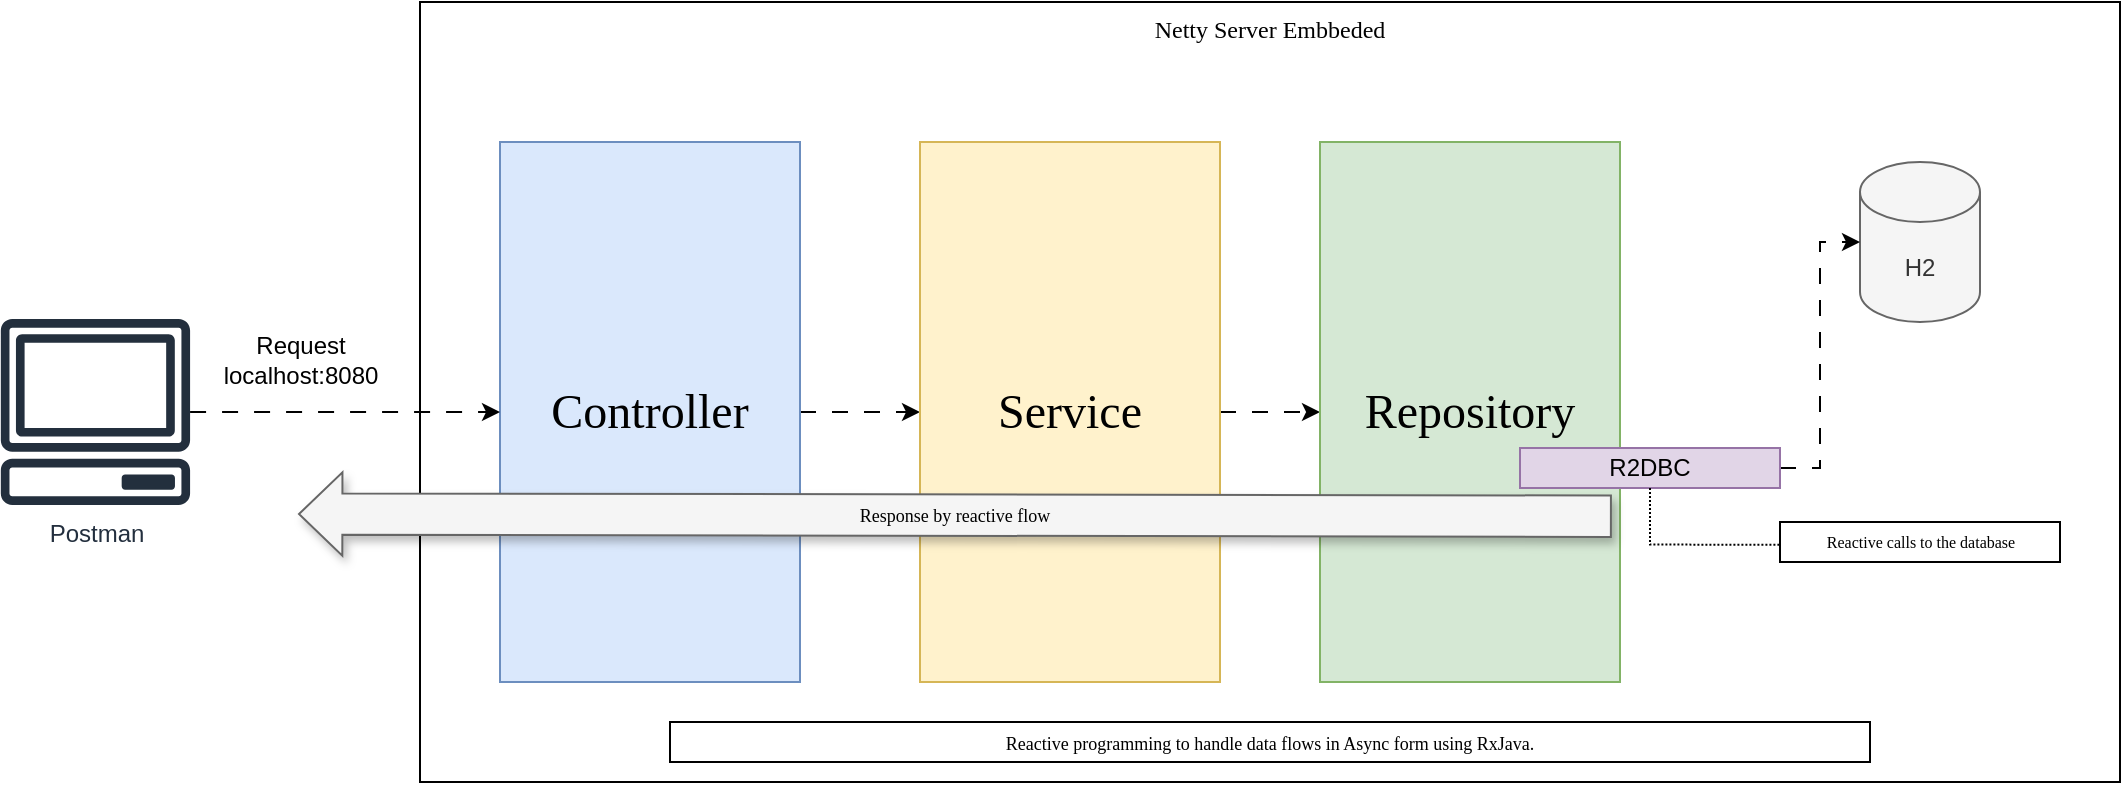 <mxfile version="24.7.5">
  <diagram name="Página-1" id="jYLzLZyft-g2elc-EnMb">
    <mxGraphModel dx="2012" dy="688" grid="1" gridSize="10" guides="1" tooltips="1" connect="1" arrows="1" fold="1" page="1" pageScale="1" pageWidth="827" pageHeight="1169" math="0" shadow="0">
      <root>
        <mxCell id="0" />
        <mxCell id="1" parent="0" />
        <mxCell id="S1xNC81g79W06lcPNDv3-1" value="Netty Server Embbeded" style="rounded=0;whiteSpace=wrap;html=1;verticalAlign=top;align=center;fontFamily=Verdana;" vertex="1" parent="1">
          <mxGeometry x="130" y="190" width="850" height="390" as="geometry" />
        </mxCell>
        <mxCell id="S1xNC81g79W06lcPNDv3-2" style="edgeStyle=orthogonalEdgeStyle;rounded=0;orthogonalLoop=1;jettySize=auto;html=1;entryX=0;entryY=0.5;entryDx=0;entryDy=0;flowAnimation=1;" edge="1" parent="1" source="S1xNC81g79W06lcPNDv3-3" target="S1xNC81g79W06lcPNDv3-5">
          <mxGeometry relative="1" as="geometry" />
        </mxCell>
        <mxCell id="S1xNC81g79W06lcPNDv3-3" value="Controller" style="rounded=0;whiteSpace=wrap;html=1;fillColor=#dae8fc;strokeColor=#6c8ebf;fontSize=24;fontFamily=Verdana;" vertex="1" parent="1">
          <mxGeometry x="170" y="260" width="150" height="270" as="geometry" />
        </mxCell>
        <mxCell id="S1xNC81g79W06lcPNDv3-4" style="edgeStyle=orthogonalEdgeStyle;rounded=0;orthogonalLoop=1;jettySize=auto;html=1;entryX=0;entryY=0.5;entryDx=0;entryDy=0;flowAnimation=1;" edge="1" parent="1" source="S1xNC81g79W06lcPNDv3-5" target="S1xNC81g79W06lcPNDv3-6">
          <mxGeometry relative="1" as="geometry" />
        </mxCell>
        <mxCell id="S1xNC81g79W06lcPNDv3-5" value="Service" style="rounded=0;whiteSpace=wrap;html=1;fillColor=#fff2cc;strokeColor=#d6b656;fontSize=24;fontFamily=Verdana;" vertex="1" parent="1">
          <mxGeometry x="380" y="260" width="150" height="270" as="geometry" />
        </mxCell>
        <mxCell id="S1xNC81g79W06lcPNDv3-6" value="Repository" style="rounded=0;whiteSpace=wrap;html=1;fillColor=#d5e8d4;strokeColor=#82b366;fontSize=24;fontFamily=Verdana;" vertex="1" parent="1">
          <mxGeometry x="580" y="260" width="150" height="270" as="geometry" />
        </mxCell>
        <mxCell id="S1xNC81g79W06lcPNDv3-7" value="H2" style="shape=cylinder3;whiteSpace=wrap;html=1;boundedLbl=1;backgroundOutline=1;size=15;fillColor=#f5f5f5;fontColor=#333333;strokeColor=#666666;" vertex="1" parent="1">
          <mxGeometry x="850" y="270" width="60" height="80" as="geometry" />
        </mxCell>
        <mxCell id="S1xNC81g79W06lcPNDv3-8" style="edgeStyle=orthogonalEdgeStyle;rounded=0;orthogonalLoop=1;jettySize=auto;html=1;entryX=0;entryY=0.5;entryDx=0;entryDy=0;flowAnimation=1;" edge="1" parent="1" source="S1xNC81g79W06lcPNDv3-9" target="S1xNC81g79W06lcPNDv3-3">
          <mxGeometry relative="1" as="geometry" />
        </mxCell>
        <mxCell id="S1xNC81g79W06lcPNDv3-9" value="Postman" style="sketch=0;outlineConnect=0;fontColor=#232F3E;gradientColor=none;fillColor=#232F3D;strokeColor=none;dashed=0;verticalLabelPosition=bottom;verticalAlign=top;align=center;html=1;fontSize=12;fontStyle=0;aspect=fixed;pointerEvents=1;shape=mxgraph.aws4.client;" vertex="1" parent="1">
          <mxGeometry x="-80" y="348.5" width="95.45" height="93" as="geometry" />
        </mxCell>
        <mxCell id="S1xNC81g79W06lcPNDv3-10" style="edgeStyle=orthogonalEdgeStyle;rounded=0;orthogonalLoop=1;jettySize=auto;html=1;entryX=0;entryY=0.5;entryDx=0;entryDy=0;entryPerimeter=0;flowAnimation=1;exitX=1;exitY=0.5;exitDx=0;exitDy=0;" edge="1" parent="1" source="S1xNC81g79W06lcPNDv3-11" target="S1xNC81g79W06lcPNDv3-7">
          <mxGeometry relative="1" as="geometry" />
        </mxCell>
        <mxCell id="S1xNC81g79W06lcPNDv3-11" value="R2DBC" style="rounded=0;whiteSpace=wrap;html=1;fillColor=#e1d5e7;strokeColor=#9673a6;" vertex="1" parent="1">
          <mxGeometry x="680" y="413" width="130" height="20" as="geometry" />
        </mxCell>
        <mxCell id="S1xNC81g79W06lcPNDv3-12" value="Reactive calls to the database" style="text;html=1;align=center;verticalAlign=middle;resizable=0;points=[];autosize=1;strokeColor=default;fillColor=none;fontSize=8;fontFamily=Verdana;" vertex="1" parent="1">
          <mxGeometry x="810" y="450" width="140" height="20" as="geometry" />
        </mxCell>
        <mxCell id="S1xNC81g79W06lcPNDv3-14" style="edgeStyle=orthogonalEdgeStyle;rounded=0;orthogonalLoop=1;jettySize=auto;html=1;entryX=0.002;entryY=0.633;entryDx=0;entryDy=0;entryPerimeter=0;strokeColor=none;" edge="1" parent="1" source="S1xNC81g79W06lcPNDv3-11" target="S1xNC81g79W06lcPNDv3-12">
          <mxGeometry relative="1" as="geometry" />
        </mxCell>
        <mxCell id="S1xNC81g79W06lcPNDv3-15" style="edgeStyle=orthogonalEdgeStyle;rounded=0;orthogonalLoop=1;jettySize=auto;html=1;entryX=0;entryY=0.567;entryDx=0;entryDy=0;entryPerimeter=0;strokeColor=default;dashed=1;dashPattern=1 1;endArrow=none;endFill=0;" edge="1" parent="1" source="S1xNC81g79W06lcPNDv3-11" target="S1xNC81g79W06lcPNDv3-12">
          <mxGeometry relative="1" as="geometry" />
        </mxCell>
        <mxCell id="S1xNC81g79W06lcPNDv3-16" value="Request&lt;br&gt;localhost:8080" style="text;html=1;align=center;verticalAlign=middle;resizable=0;points=[];autosize=1;strokeColor=none;fillColor=none;" vertex="1" parent="1">
          <mxGeometry x="20" y="348.5" width="100" height="40" as="geometry" />
        </mxCell>
        <mxCell id="S1xNC81g79W06lcPNDv3-17" value="Response by reactive flow" style="shape=flexArrow;endArrow=classic;html=1;rounded=0;width=20.69;endSize=6.897;flowAnimation=0;labelBackgroundColor=none;fontStyle=0;fontSize=9;fontFamily=Verdana;fillColor=#f5f5f5;strokeColor=#666666;gradientColor=none;shadow=1;exitX=0.973;exitY=0.693;exitDx=0;exitDy=0;exitPerimeter=0;" edge="1" parent="1" source="S1xNC81g79W06lcPNDv3-6">
          <mxGeometry x="-0.0" width="50" height="50" relative="1" as="geometry">
            <mxPoint x="420" y="446" as="sourcePoint" />
            <mxPoint x="69" y="446" as="targetPoint" />
            <mxPoint as="offset" />
          </mxGeometry>
        </mxCell>
        <mxCell id="S1xNC81g79W06lcPNDv3-18" value="&lt;span style=&quot;font-family: Verdana; font-size: 9px; text-wrap: nowrap;&quot;&gt;Reactive programming to handle data flows in Async form using RxJava.&lt;/span&gt;" style="rounded=0;whiteSpace=wrap;html=1;" vertex="1" parent="1">
          <mxGeometry x="255" y="550" width="600" height="20" as="geometry" />
        </mxCell>
      </root>
    </mxGraphModel>
  </diagram>
</mxfile>
